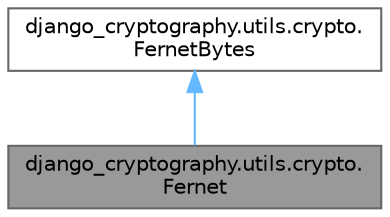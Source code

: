 digraph "django_cryptography.utils.crypto.Fernet"
{
 // LATEX_PDF_SIZE
  bgcolor="transparent";
  edge [fontname=Helvetica,fontsize=10,labelfontname=Helvetica,labelfontsize=10];
  node [fontname=Helvetica,fontsize=10,shape=box,height=0.2,width=0.4];
  Node1 [id="Node000001",label="django_cryptography.utils.crypto.\lFernet",height=0.2,width=0.4,color="gray40", fillcolor="grey60", style="filled", fontcolor="black",tooltip=" "];
  Node2 -> Node1 [id="edge1_Node000001_Node000002",dir="back",color="steelblue1",style="solid",tooltip=" "];
  Node2 [id="Node000002",label="django_cryptography.utils.crypto.\lFernetBytes",height=0.2,width=0.4,color="gray40", fillcolor="white", style="filled",URL="$classdjango__cryptography_1_1utils_1_1crypto_1_1_fernet_bytes.html",tooltip=" "];
}
